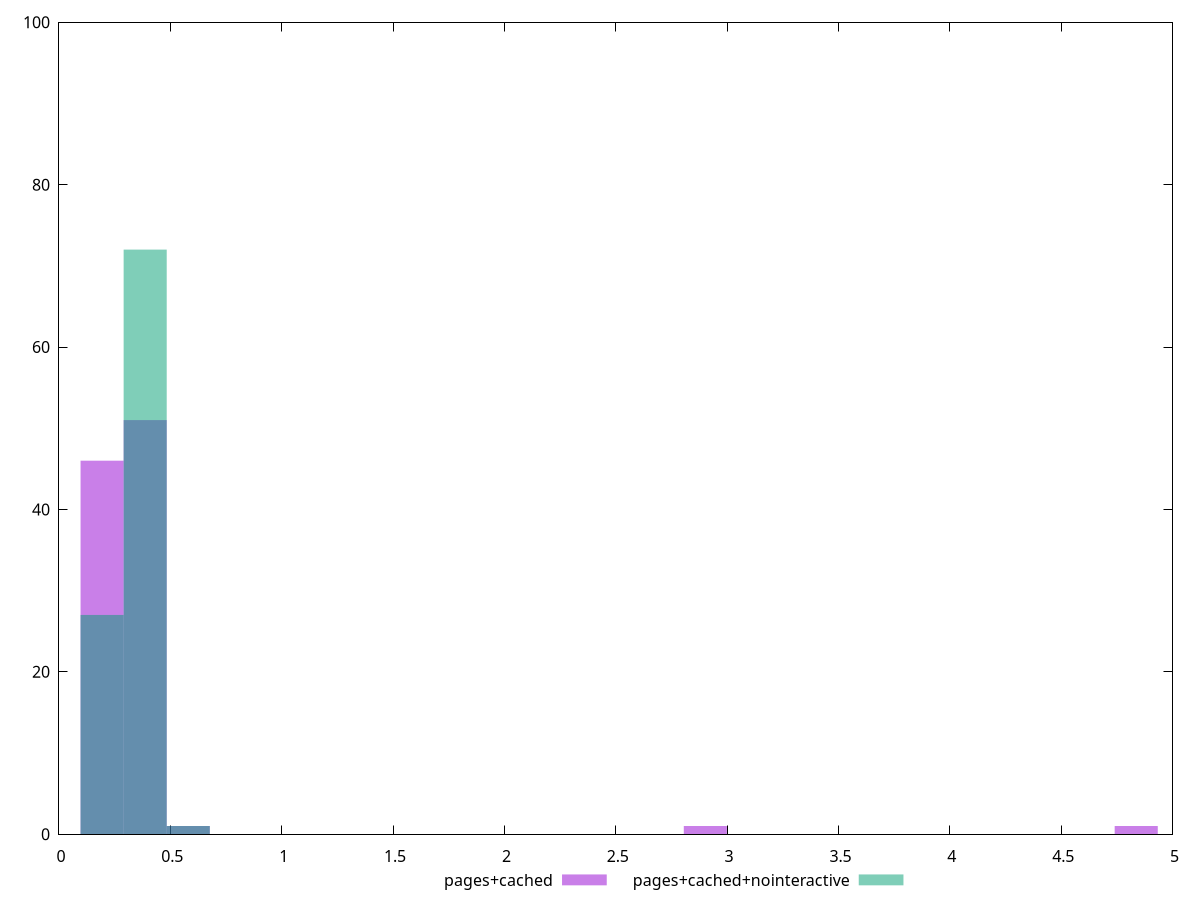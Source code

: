 reset
set terminal svg size 640, 500 enhanced background rgb 'white'
set output "reprap/network-rtt/comparison/histogram/2_vs_3.svg"

$pagesCached <<EOF
4.837117465427438 1
0.19348469861709752 46
2.9022704792564626 1
0.38696939723419504 51
0.5804540958512926 1
EOF

$pagesCachedNointeractive <<EOF
0.19348469861709752 27
0.38696939723419504 72
0.5804540958512926 1
EOF

set key outside below
set boxwidth 0.19348469861709752
set yrange [0:100]
set style fill transparent solid 0.5 noborder

plot \
  $pagesCached title "pages+cached" with boxes, \
  $pagesCachedNointeractive title "pages+cached+nointeractive" with boxes, \


reset